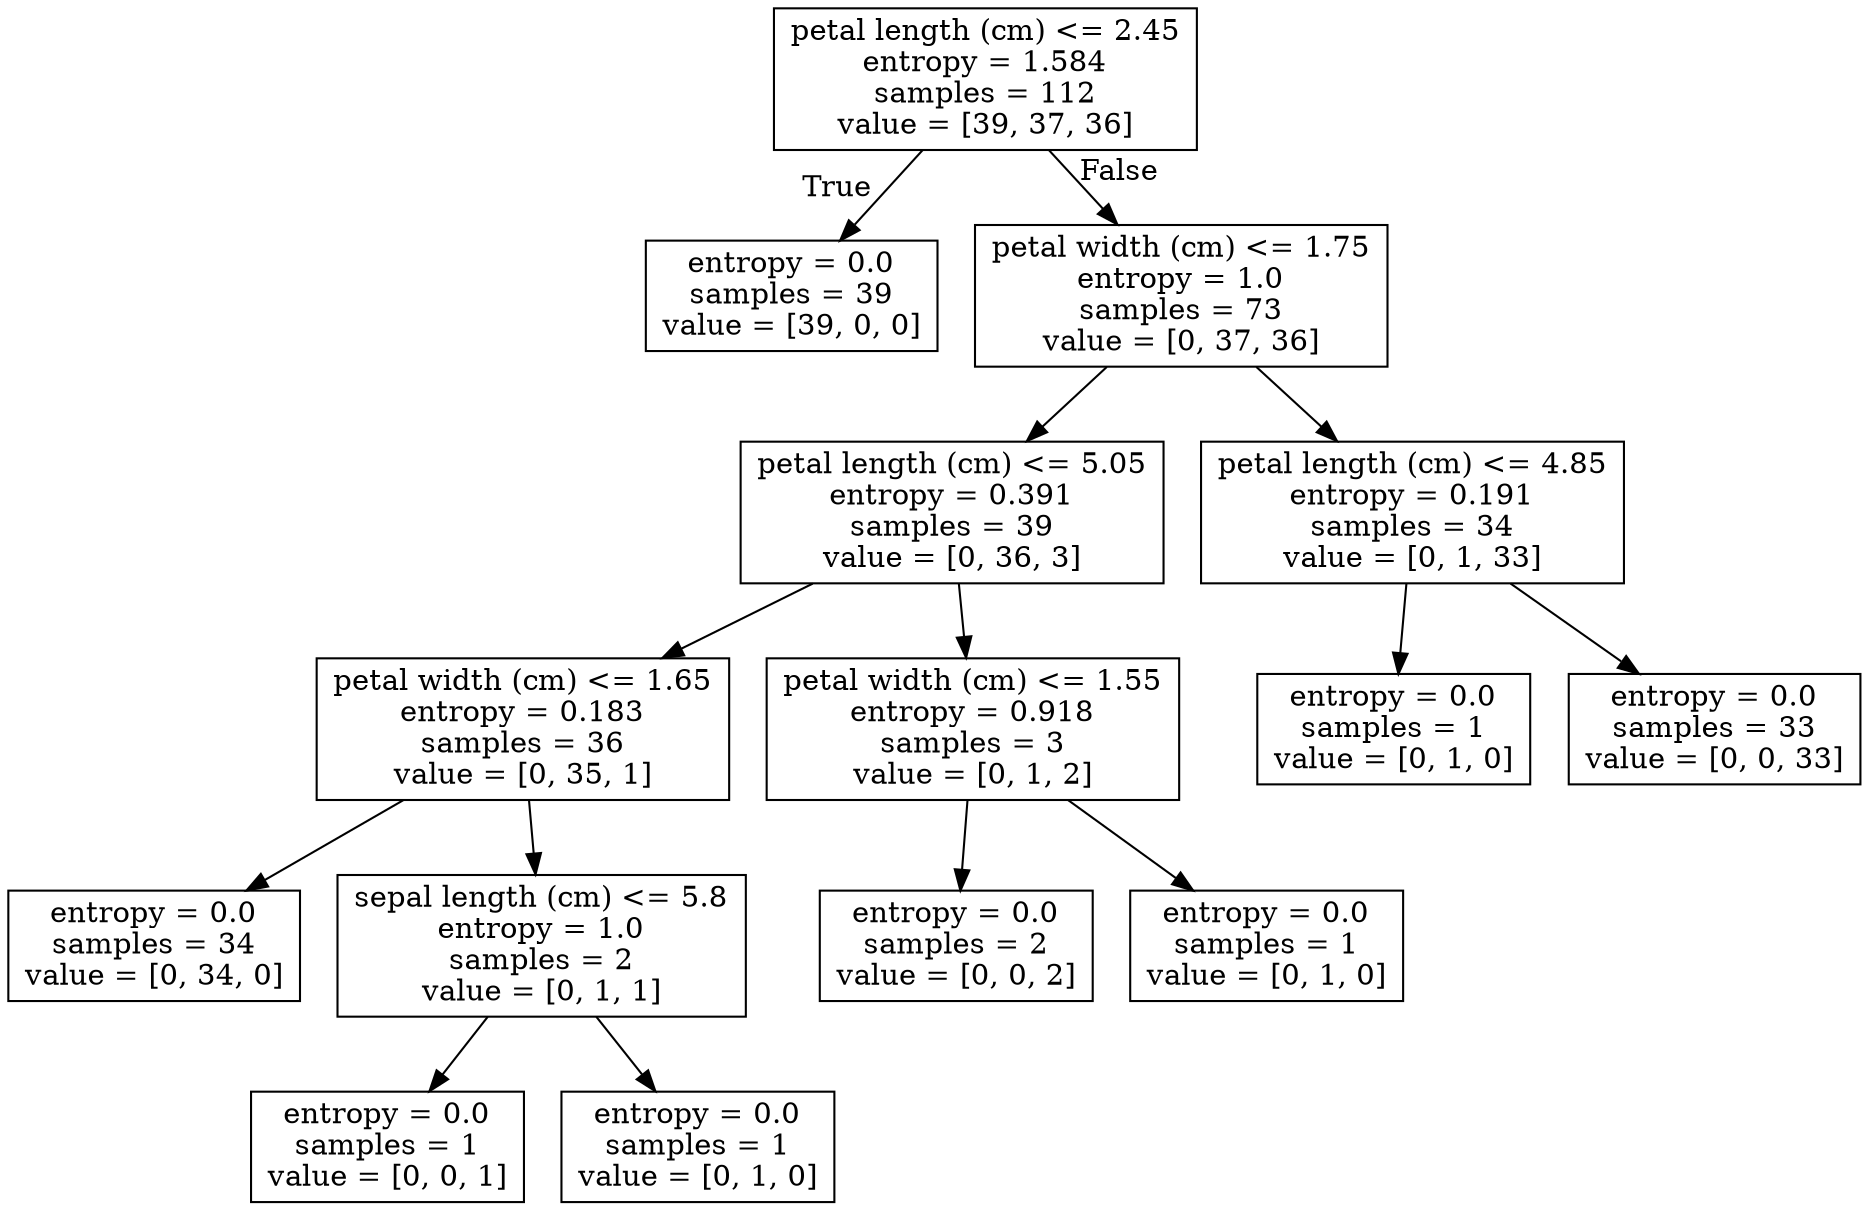 digraph Tree {
node [shape=box] ;
0 [label="petal length (cm) <= 2.45\nentropy = 1.584\nsamples = 112\nvalue = [39, 37, 36]"] ;
1 [label="entropy = 0.0\nsamples = 39\nvalue = [39, 0, 0]"] ;
0 -> 1 [labeldistance=2.5, labelangle=45, headlabel="True"] ;
2 [label="petal width (cm) <= 1.75\nentropy = 1.0\nsamples = 73\nvalue = [0, 37, 36]"] ;
0 -> 2 [labeldistance=2.5, labelangle=-45, headlabel="False"] ;
3 [label="petal length (cm) <= 5.05\nentropy = 0.391\nsamples = 39\nvalue = [0, 36, 3]"] ;
2 -> 3 ;
4 [label="petal width (cm) <= 1.65\nentropy = 0.183\nsamples = 36\nvalue = [0, 35, 1]"] ;
3 -> 4 ;
5 [label="entropy = 0.0\nsamples = 34\nvalue = [0, 34, 0]"] ;
4 -> 5 ;
6 [label="sepal length (cm) <= 5.8\nentropy = 1.0\nsamples = 2\nvalue = [0, 1, 1]"] ;
4 -> 6 ;
7 [label="entropy = 0.0\nsamples = 1\nvalue = [0, 0, 1]"] ;
6 -> 7 ;
8 [label="entropy = 0.0\nsamples = 1\nvalue = [0, 1, 0]"] ;
6 -> 8 ;
9 [label="petal width (cm) <= 1.55\nentropy = 0.918\nsamples = 3\nvalue = [0, 1, 2]"] ;
3 -> 9 ;
10 [label="entropy = 0.0\nsamples = 2\nvalue = [0, 0, 2]"] ;
9 -> 10 ;
11 [label="entropy = 0.0\nsamples = 1\nvalue = [0, 1, 0]"] ;
9 -> 11 ;
12 [label="petal length (cm) <= 4.85\nentropy = 0.191\nsamples = 34\nvalue = [0, 1, 33]"] ;
2 -> 12 ;
13 [label="entropy = 0.0\nsamples = 1\nvalue = [0, 1, 0]"] ;
12 -> 13 ;
14 [label="entropy = 0.0\nsamples = 33\nvalue = [0, 0, 33]"] ;
12 -> 14 ;
}